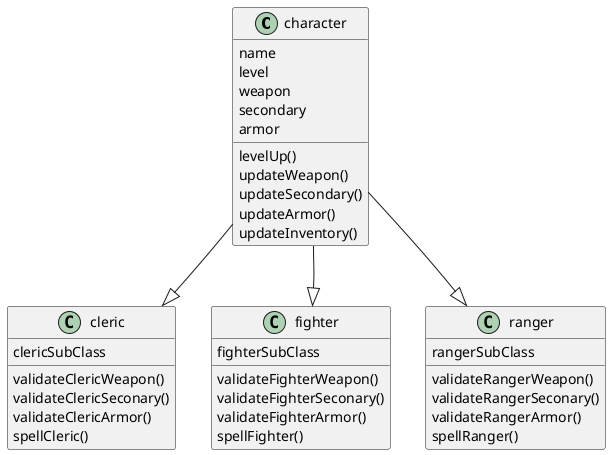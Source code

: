 @startuml

class character
class character extends cleric
class character extends fighter
class character extends ranger
character -[hidden]-> fighter
character -[hidden]-> cleric
character -[hidden]-> ranger

class character{
    name
    level
    weapon
    secondary
    armor
    levelUp()
    updateWeapon()
    updateSecondary()
    updateArmor()
    updateInventory()
}

class cleric{
    clericSubClass
    validateClericWeapon()
    validateClericSeconary()
    validateClericArmor()
    spellCleric()
}

class fighter{
    fighterSubClass
    validateFighterWeapon()
    validateFighterSeconary()
    validateFighterArmor()
    spellFighter()
}

class ranger{
    rangerSubClass
    validateRangerWeapon()
    validateRangerSeconary()
    validateRangerArmor()
    spellRanger()
}

@enduml